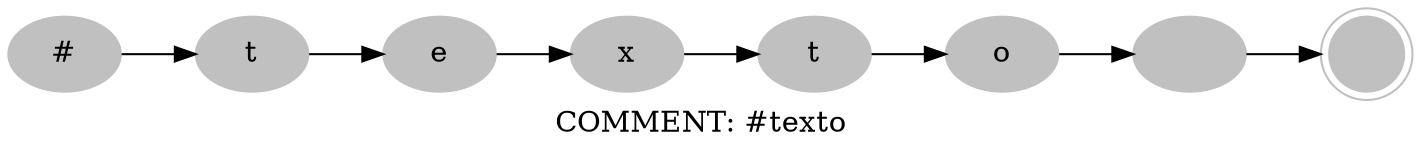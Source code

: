 digraph Plot{
   rankdir = LR;
   label = "COMMENT: #texto  ";
    n0[style = filled, color = grey, label = "#"];
    n1[style = filled, color = grey, label = "t"];
    n2[style = filled, color = grey, label = "e"];
    n3[style = filled, color = grey, label = "x"];
    n4[style = filled, color = grey, label = "t"];
    n5[style = filled, color = grey, label = "o"];
    n6[style = filled, color = grey, label = " "];
    n7[style = filled, color = grey, label = " " ,shape = doublecircle];
    n0 -> n1;
    n1 -> n2;
    n2 -> n3;
    n3 -> n4;
    n4 -> n5;
    n5 -> n6;
    n6 -> n7;
}